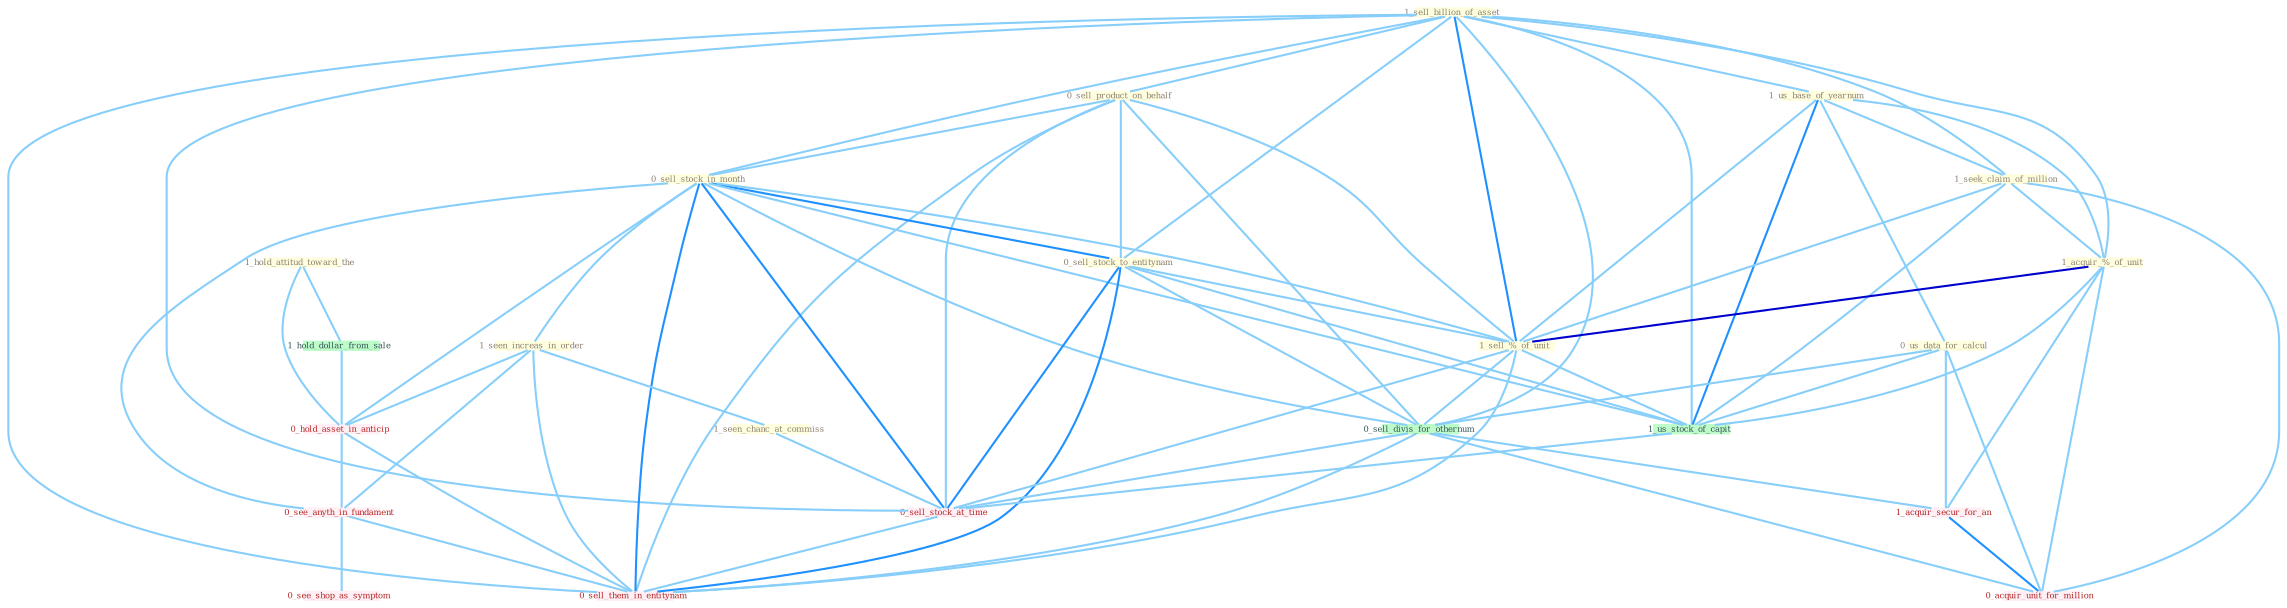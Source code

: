 Graph G{ 
    node
    [shape=polygon,style=filled,width=.5,height=.06,color="#BDFCC9",fixedsize=true,fontsize=4,
    fontcolor="#2f4f4f"];
    {node
    [color="#ffffe0", fontcolor="#8b7d6b"] "1_hold_attitud_toward_the " "1_sell_billion_of_asset " "0_sell_product_on_behalf " "1_us_base_of_yearnum " "0_sell_stock_in_month " "0_us_data_for_calcul " "0_sell_stock_to_entitynam " "1_seek_claim_of_million " "1_acquir_%_of_unit " "1_seen_increas_in_order " "1_sell_%_of_unit " "1_seen_chanc_at_commiss "}
{node [color="#fff0f5", fontcolor="#b22222"] "1_acquir_secur_for_an " "0_hold_asset_in_anticip " "0_sell_stock_at_time " "0_see_anyth_in_fundament " "0_acquir_unit_for_million " "0_see_shop_as_symptom " "0_sell_them_in_entitynam "}
edge [color="#B0E2FF"];

	"1_hold_attitud_toward_the " -- "1_hold_dollar_from_sale " [w="1", color="#87cefa" ];
	"1_hold_attitud_toward_the " -- "0_hold_asset_in_anticip " [w="1", color="#87cefa" ];
	"1_sell_billion_of_asset " -- "0_sell_product_on_behalf " [w="1", color="#87cefa" ];
	"1_sell_billion_of_asset " -- "1_us_base_of_yearnum " [w="1", color="#87cefa" ];
	"1_sell_billion_of_asset " -- "0_sell_stock_in_month " [w="1", color="#87cefa" ];
	"1_sell_billion_of_asset " -- "0_sell_stock_to_entitynam " [w="1", color="#87cefa" ];
	"1_sell_billion_of_asset " -- "1_seek_claim_of_million " [w="1", color="#87cefa" ];
	"1_sell_billion_of_asset " -- "1_acquir_%_of_unit " [w="1", color="#87cefa" ];
	"1_sell_billion_of_asset " -- "1_sell_%_of_unit " [w="2", color="#1e90ff" , len=0.8];
	"1_sell_billion_of_asset " -- "0_sell_divis_for_othernum " [w="1", color="#87cefa" ];
	"1_sell_billion_of_asset " -- "1_us_stock_of_capit " [w="1", color="#87cefa" ];
	"1_sell_billion_of_asset " -- "0_sell_stock_at_time " [w="1", color="#87cefa" ];
	"1_sell_billion_of_asset " -- "0_sell_them_in_entitynam " [w="1", color="#87cefa" ];
	"0_sell_product_on_behalf " -- "0_sell_stock_in_month " [w="1", color="#87cefa" ];
	"0_sell_product_on_behalf " -- "0_sell_stock_to_entitynam " [w="1", color="#87cefa" ];
	"0_sell_product_on_behalf " -- "1_sell_%_of_unit " [w="1", color="#87cefa" ];
	"0_sell_product_on_behalf " -- "0_sell_divis_for_othernum " [w="1", color="#87cefa" ];
	"0_sell_product_on_behalf " -- "0_sell_stock_at_time " [w="1", color="#87cefa" ];
	"0_sell_product_on_behalf " -- "0_sell_them_in_entitynam " [w="1", color="#87cefa" ];
	"1_us_base_of_yearnum " -- "0_us_data_for_calcul " [w="1", color="#87cefa" ];
	"1_us_base_of_yearnum " -- "1_seek_claim_of_million " [w="1", color="#87cefa" ];
	"1_us_base_of_yearnum " -- "1_acquir_%_of_unit " [w="1", color="#87cefa" ];
	"1_us_base_of_yearnum " -- "1_sell_%_of_unit " [w="1", color="#87cefa" ];
	"1_us_base_of_yearnum " -- "1_us_stock_of_capit " [w="2", color="#1e90ff" , len=0.8];
	"0_sell_stock_in_month " -- "0_sell_stock_to_entitynam " [w="2", color="#1e90ff" , len=0.8];
	"0_sell_stock_in_month " -- "1_seen_increas_in_order " [w="1", color="#87cefa" ];
	"0_sell_stock_in_month " -- "1_sell_%_of_unit " [w="1", color="#87cefa" ];
	"0_sell_stock_in_month " -- "0_sell_divis_for_othernum " [w="1", color="#87cefa" ];
	"0_sell_stock_in_month " -- "1_us_stock_of_capit " [w="1", color="#87cefa" ];
	"0_sell_stock_in_month " -- "0_hold_asset_in_anticip " [w="1", color="#87cefa" ];
	"0_sell_stock_in_month " -- "0_sell_stock_at_time " [w="2", color="#1e90ff" , len=0.8];
	"0_sell_stock_in_month " -- "0_see_anyth_in_fundament " [w="1", color="#87cefa" ];
	"0_sell_stock_in_month " -- "0_sell_them_in_entitynam " [w="2", color="#1e90ff" , len=0.8];
	"0_us_data_for_calcul " -- "0_sell_divis_for_othernum " [w="1", color="#87cefa" ];
	"0_us_data_for_calcul " -- "1_acquir_secur_for_an " [w="1", color="#87cefa" ];
	"0_us_data_for_calcul " -- "1_us_stock_of_capit " [w="1", color="#87cefa" ];
	"0_us_data_for_calcul " -- "0_acquir_unit_for_million " [w="1", color="#87cefa" ];
	"0_sell_stock_to_entitynam " -- "1_sell_%_of_unit " [w="1", color="#87cefa" ];
	"0_sell_stock_to_entitynam " -- "0_sell_divis_for_othernum " [w="1", color="#87cefa" ];
	"0_sell_stock_to_entitynam " -- "1_us_stock_of_capit " [w="1", color="#87cefa" ];
	"0_sell_stock_to_entitynam " -- "0_sell_stock_at_time " [w="2", color="#1e90ff" , len=0.8];
	"0_sell_stock_to_entitynam " -- "0_sell_them_in_entitynam " [w="2", color="#1e90ff" , len=0.8];
	"1_seek_claim_of_million " -- "1_acquir_%_of_unit " [w="1", color="#87cefa" ];
	"1_seek_claim_of_million " -- "1_sell_%_of_unit " [w="1", color="#87cefa" ];
	"1_seek_claim_of_million " -- "1_us_stock_of_capit " [w="1", color="#87cefa" ];
	"1_seek_claim_of_million " -- "0_acquir_unit_for_million " [w="1", color="#87cefa" ];
	"1_acquir_%_of_unit " -- "1_sell_%_of_unit " [w="3", color="#0000cd" , len=0.6];
	"1_acquir_%_of_unit " -- "1_acquir_secur_for_an " [w="1", color="#87cefa" ];
	"1_acquir_%_of_unit " -- "1_us_stock_of_capit " [w="1", color="#87cefa" ];
	"1_acquir_%_of_unit " -- "0_acquir_unit_for_million " [w="1", color="#87cefa" ];
	"1_seen_increas_in_order " -- "1_seen_chanc_at_commiss " [w="1", color="#87cefa" ];
	"1_seen_increas_in_order " -- "0_hold_asset_in_anticip " [w="1", color="#87cefa" ];
	"1_seen_increas_in_order " -- "0_see_anyth_in_fundament " [w="1", color="#87cefa" ];
	"1_seen_increas_in_order " -- "0_sell_them_in_entitynam " [w="1", color="#87cefa" ];
	"1_sell_%_of_unit " -- "0_sell_divis_for_othernum " [w="1", color="#87cefa" ];
	"1_sell_%_of_unit " -- "1_us_stock_of_capit " [w="1", color="#87cefa" ];
	"1_sell_%_of_unit " -- "0_sell_stock_at_time " [w="1", color="#87cefa" ];
	"1_sell_%_of_unit " -- "0_sell_them_in_entitynam " [w="1", color="#87cefa" ];
	"1_seen_chanc_at_commiss " -- "0_sell_stock_at_time " [w="1", color="#87cefa" ];
	"0_sell_divis_for_othernum " -- "1_acquir_secur_for_an " [w="1", color="#87cefa" ];
	"0_sell_divis_for_othernum " -- "0_sell_stock_at_time " [w="1", color="#87cefa" ];
	"0_sell_divis_for_othernum " -- "0_acquir_unit_for_million " [w="1", color="#87cefa" ];
	"0_sell_divis_for_othernum " -- "0_sell_them_in_entitynam " [w="1", color="#87cefa" ];
	"1_acquir_secur_for_an " -- "0_acquir_unit_for_million " [w="2", color="#1e90ff" , len=0.8];
	"1_us_stock_of_capit " -- "0_sell_stock_at_time " [w="1", color="#87cefa" ];
	"1_hold_dollar_from_sale " -- "0_hold_asset_in_anticip " [w="1", color="#87cefa" ];
	"0_hold_asset_in_anticip " -- "0_see_anyth_in_fundament " [w="1", color="#87cefa" ];
	"0_hold_asset_in_anticip " -- "0_sell_them_in_entitynam " [w="1", color="#87cefa" ];
	"0_sell_stock_at_time " -- "0_sell_them_in_entitynam " [w="1", color="#87cefa" ];
	"0_see_anyth_in_fundament " -- "0_see_shop_as_symptom " [w="1", color="#87cefa" ];
	"0_see_anyth_in_fundament " -- "0_sell_them_in_entitynam " [w="1", color="#87cefa" ];
}